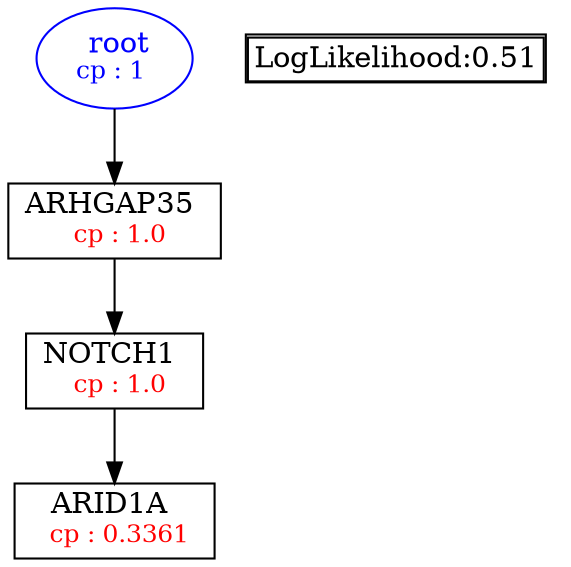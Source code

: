 digraph tree {
    "root" [label=<<font color='Blue'> root</font><br/><font color='Blue' POINT-SIZE='12'>cp : 1 </font>>, shape=oval, color=Blue];
    "S3" [label =<ARHGAP35 <br/> <font color='Red' POINT-SIZE='12'> cp : 1.0 </font>>, shape=box];
    "S2" [label =<NOTCH1 <br/> <font color='Red' POINT-SIZE='12'> cp : 1.0 </font>>, shape=box];
    "S1" [label =<ARID1A <br/> <font color='Red' POINT-SIZE='12'> cp : 0.3361 </font>>, shape=box];
    "root" -> "S3";
    "S3" -> "S2";
    "S2" -> "S1";

    node[shape=plaintext]
    fontsize="10"
    struct1 [label=
    <<TABLE BORDER="1" CELLBORDER="1" CELLSPACING="0" >
    <TR><TD ALIGN="LEFT">LogLikelihood:0.51</TD></TR>
    </TABLE>>];

}
